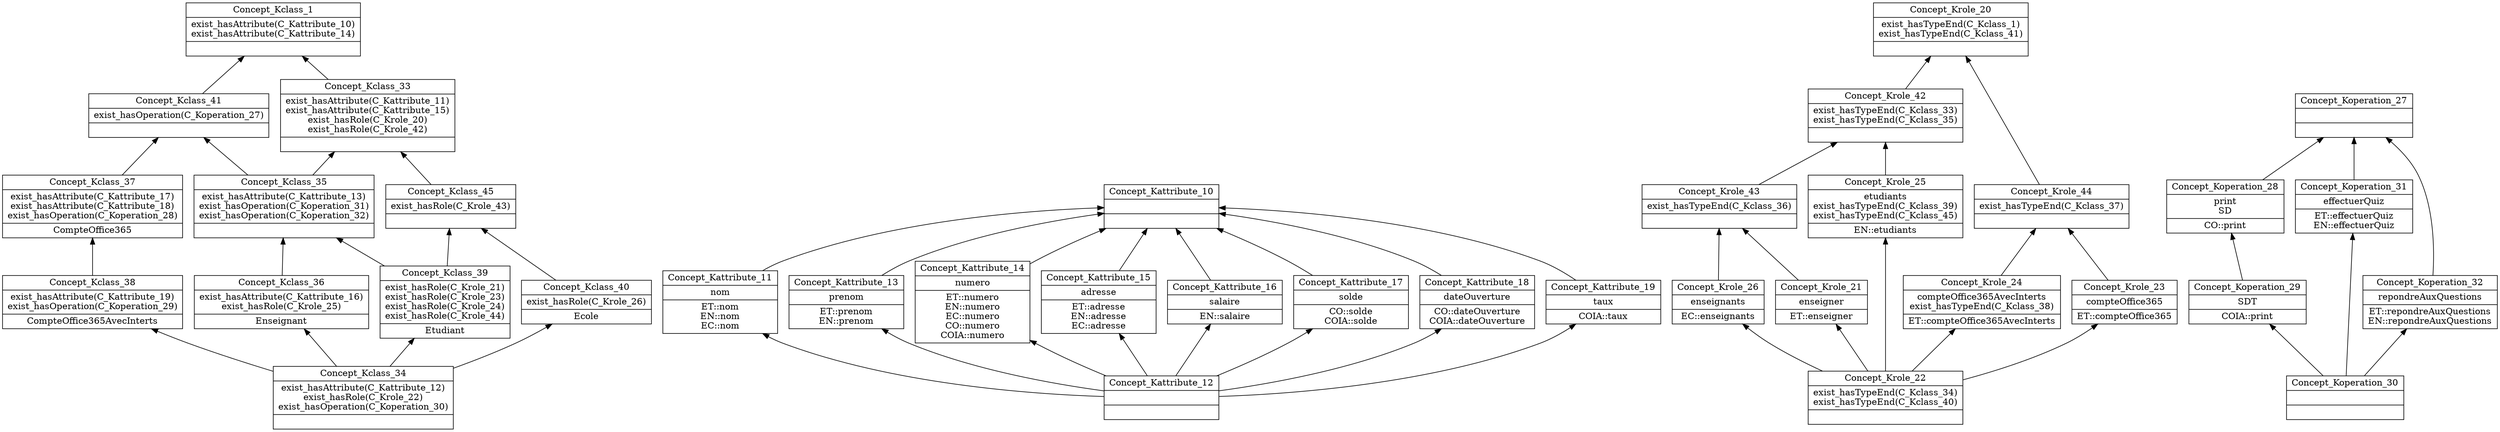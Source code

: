 digraph G { 
	rankdir=BT;
subgraph Kclass { 
label="Kclass";
1 [shape=record,label="{Concept_Kclass_1|exist_hasAttribute(C_Kattribute_10)\nexist_hasAttribute(C_Kattribute_14)\n|}"];
33 [shape=record,label="{Concept_Kclass_33|exist_hasAttribute(C_Kattribute_11)\nexist_hasAttribute(C_Kattribute_15)\nexist_hasRole(C_Krole_20)\nexist_hasRole(C_Krole_42)\n|}"];
34 [shape=record,label="{Concept_Kclass_34|exist_hasAttribute(C_Kattribute_12)\nexist_hasRole(C_Krole_22)\nexist_hasOperation(C_Koperation_30)\n|}"];
35 [shape=record,label="{Concept_Kclass_35|exist_hasAttribute(C_Kattribute_13)\nexist_hasOperation(C_Koperation_31)\nexist_hasOperation(C_Koperation_32)\n|}"];
36 [shape=record,label="{Concept_Kclass_36|exist_hasAttribute(C_Kattribute_16)\nexist_hasRole(C_Krole_25)\n|Enseignant\n}"];
37 [shape=record,label="{Concept_Kclass_37|exist_hasAttribute(C_Kattribute_17)\nexist_hasAttribute(C_Kattribute_18)\nexist_hasOperation(C_Koperation_28)\n|CompteOffice365\n}"];
38 [shape=record,label="{Concept_Kclass_38|exist_hasAttribute(C_Kattribute_19)\nexist_hasOperation(C_Koperation_29)\n|CompteOffice365AvecInterts\n}"];
39 [shape=record,label="{Concept_Kclass_39|exist_hasRole(C_Krole_21)\nexist_hasRole(C_Krole_23)\nexist_hasRole(C_Krole_24)\nexist_hasRole(C_Krole_44)\n|Etudiant\n}"];
40 [shape=record,label="{Concept_Kclass_40|exist_hasRole(C_Krole_26)\n|Ecole\n}"];
41 [shape=record,label="{Concept_Kclass_41|exist_hasOperation(C_Koperation_27)\n|}"];
45 [shape=record,label="{Concept_Kclass_45|exist_hasRole(C_Krole_43)\n|}"];
	33 -> 1
	41 -> 1
	35 -> 33
	45 -> 33
	36 -> 35
	39 -> 35
	34 -> 36
	38 -> 37
	34 -> 38
	34 -> 39
	34 -> 40
	35 -> 41
	37 -> 41
	39 -> 45
	40 -> 45
}
subgraph Kattribute { 
label="Kattribute";
10 [shape=record,label="{Concept_Kattribute_10||}"];
11 [shape=record,label="{Concept_Kattribute_11|nom\n|ET::nom\nEN::nom\nEC::nom\n}"];
12 [shape=record,label="{Concept_Kattribute_12||}"];
13 [shape=record,label="{Concept_Kattribute_13|prenom\n|ET::prenom\nEN::prenom\n}"];
14 [shape=record,label="{Concept_Kattribute_14|numero\n|ET::numero\nEN::numero\nEC::numero\nCO::numero\nCOIA::numero\n}"];
15 [shape=record,label="{Concept_Kattribute_15|adresse\n|ET::adresse\nEN::adresse\nEC::adresse\n}"];
16 [shape=record,label="{Concept_Kattribute_16|salaire\n|EN::salaire\n}"];
17 [shape=record,label="{Concept_Kattribute_17|solde\n|CO::solde\nCOIA::solde\n}"];
18 [shape=record,label="{Concept_Kattribute_18|dateOuverture\n|CO::dateOuverture\nCOIA::dateOuverture\n}"];
19 [shape=record,label="{Concept_Kattribute_19|taux\n|COIA::taux\n}"];
	11 -> 10
	13 -> 10
	14 -> 10
	15 -> 10
	16 -> 10
	17 -> 10
	18 -> 10
	19 -> 10
	12 -> 11
	12 -> 13
	12 -> 14
	12 -> 15
	12 -> 16
	12 -> 17
	12 -> 18
	12 -> 19
}
subgraph Krole { 
label="Krole";
20 [shape=record,label="{Concept_Krole_20|exist_hasTypeEnd(C_Kclass_1)\nexist_hasTypeEnd(C_Kclass_41)\n|}"];
21 [shape=record,label="{Concept_Krole_21|enseigner\n|ET::enseigner\n}"];
22 [shape=record,label="{Concept_Krole_22|exist_hasTypeEnd(C_Kclass_34)\nexist_hasTypeEnd(C_Kclass_40)\n|}"];
23 [shape=record,label="{Concept_Krole_23|compteOffice365\n|ET::compteOffice365\n}"];
24 [shape=record,label="{Concept_Krole_24|compteOffice365AvecInterts\nexist_hasTypeEnd(C_Kclass_38)\n|ET::compteOffice365AvecInterts\n}"];
25 [shape=record,label="{Concept_Krole_25|etudiants\nexist_hasTypeEnd(C_Kclass_39)\nexist_hasTypeEnd(C_Kclass_45)\n|EN::etudiants\n}"];
26 [shape=record,label="{Concept_Krole_26|enseignants\n|EC::enseignants\n}"];
42 [shape=record,label="{Concept_Krole_42|exist_hasTypeEnd(C_Kclass_33)\nexist_hasTypeEnd(C_Kclass_35)\n|}"];
43 [shape=record,label="{Concept_Krole_43|exist_hasTypeEnd(C_Kclass_36)\n|}"];
44 [shape=record,label="{Concept_Krole_44|exist_hasTypeEnd(C_Kclass_37)\n|}"];
	42 -> 20
	44 -> 20
	22 -> 21
	22 -> 23
	22 -> 24
	22 -> 25
	22 -> 26
	25 -> 42
	43 -> 42
	21 -> 43
	26 -> 43
	23 -> 44
	24 -> 44
}
subgraph Koperation { 
label="Koperation";
27 [shape=record,label="{Concept_Koperation_27||}"];
28 [shape=record,label="{Concept_Koperation_28|print\nSD\n|CO::print\n}"];
29 [shape=record,label="{Concept_Koperation_29|SDT\n|COIA::print\n}"];
30 [shape=record,label="{Concept_Koperation_30||}"];
31 [shape=record,label="{Concept_Koperation_31|effectuerQuiz\n|ET::effectuerQuiz\nEN::effectuerQuiz\n}"];
32 [shape=record,label="{Concept_Koperation_32|repondreAuxQuestions\n|ET::repondreAuxQuestions\nEN::repondreAuxQuestions\n}"];
	28 -> 27
	31 -> 27
	32 -> 27
	29 -> 28
	30 -> 29
	30 -> 31
	30 -> 32
}
}